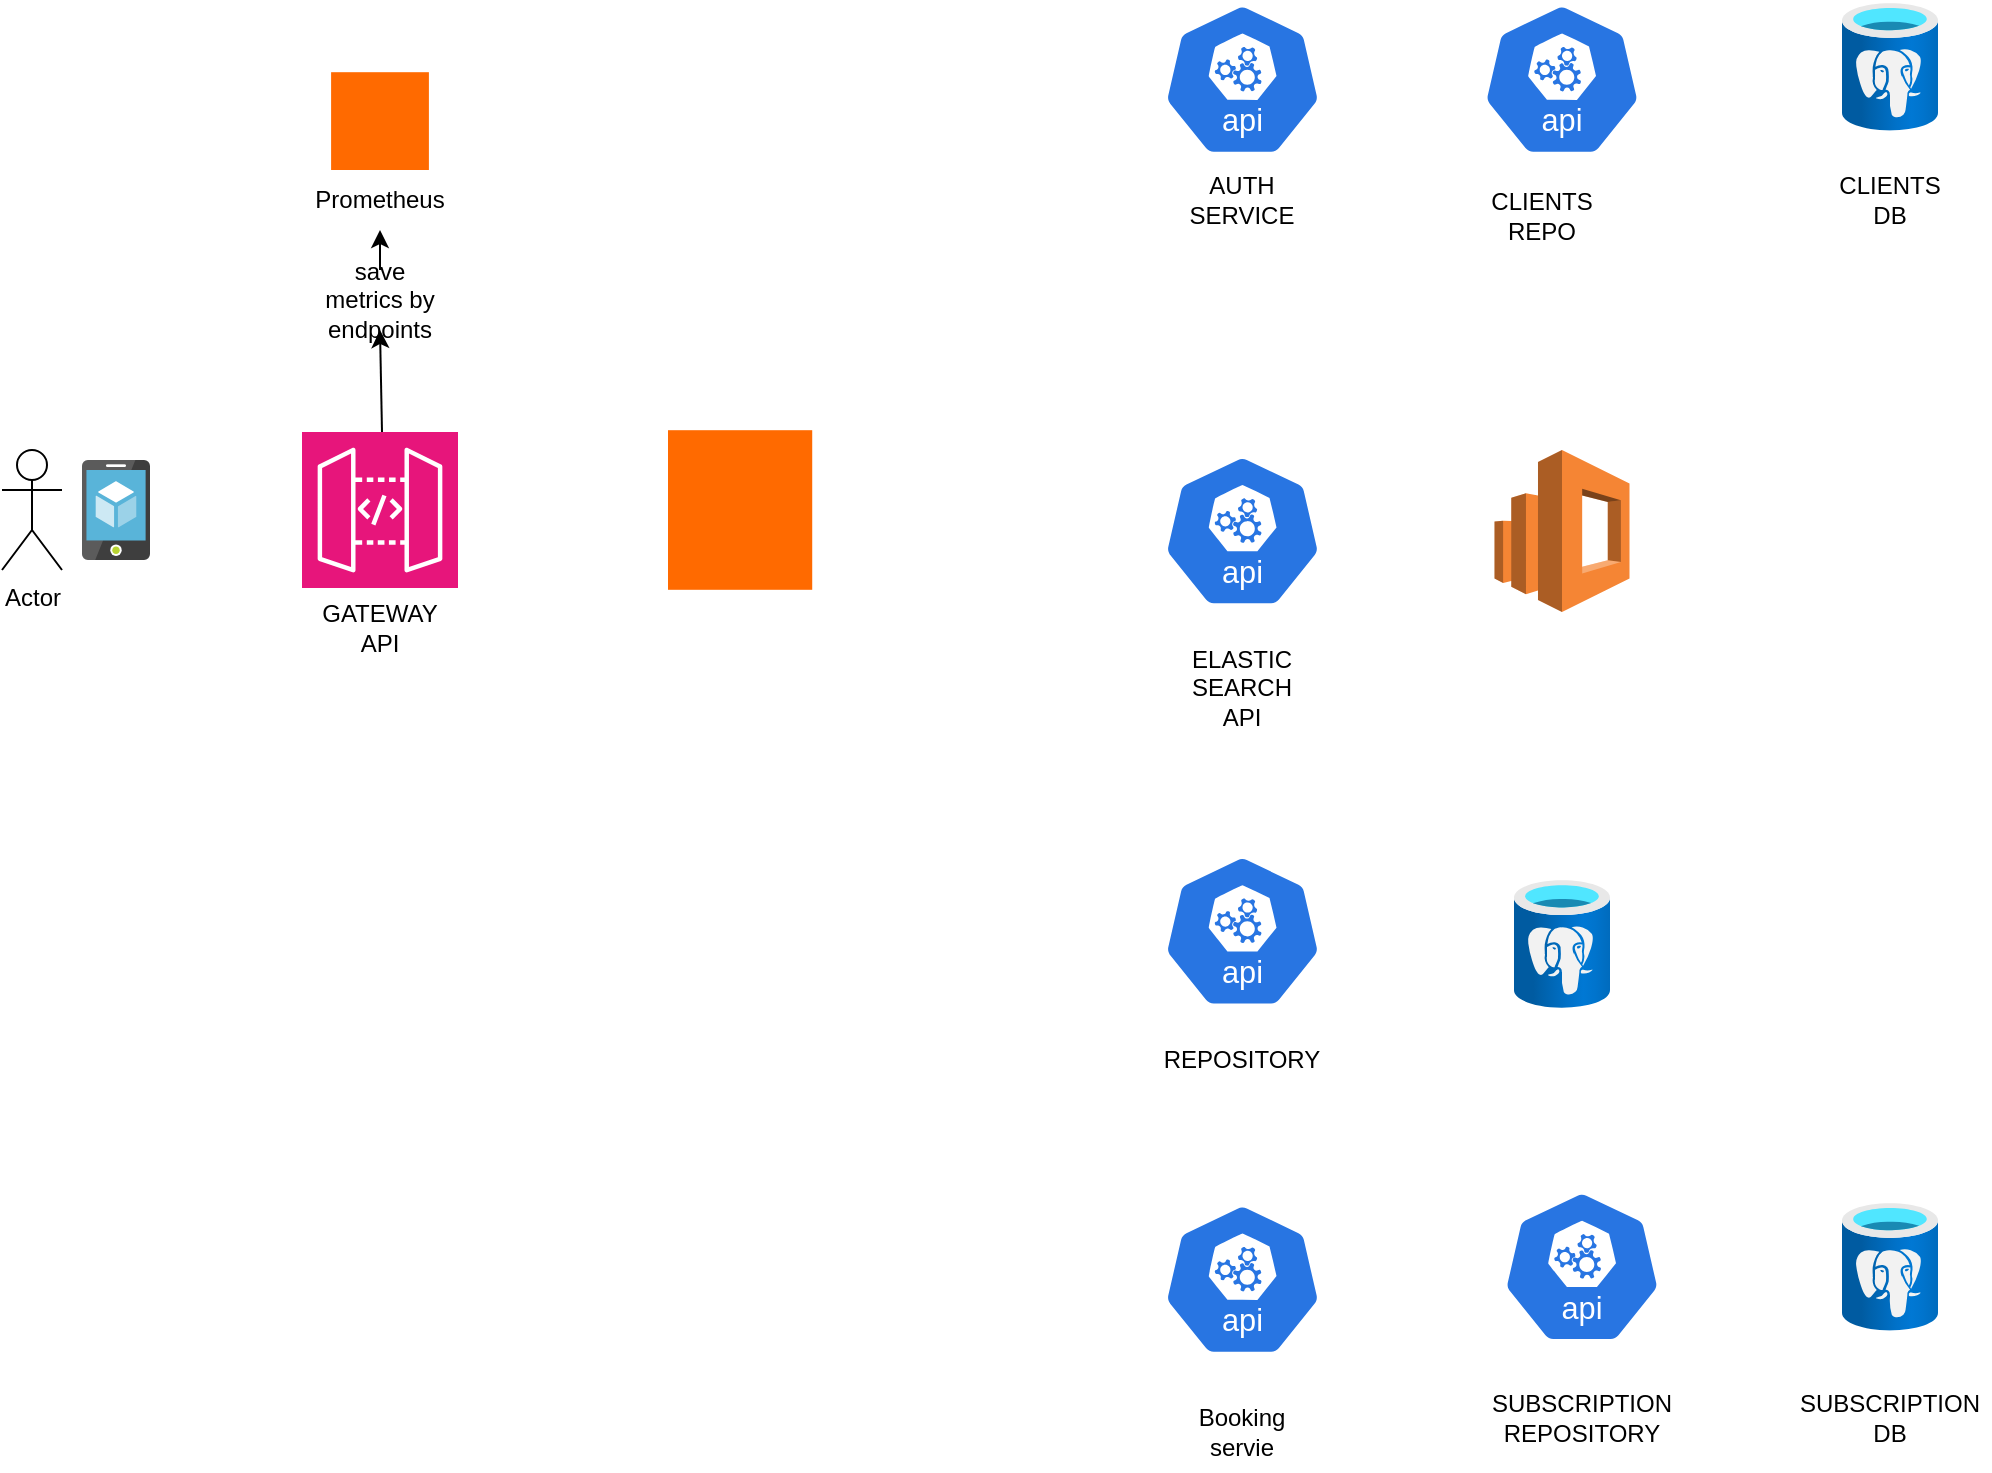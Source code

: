 <mxfile version="25.0.3">
  <diagram name="Page-1" id="qcjHH5lsIiazsaa5W-ul">
    <mxGraphModel dx="1352" dy="788" grid="1" gridSize="10" guides="1" tooltips="1" connect="1" arrows="1" fold="1" page="1" pageScale="1" pageWidth="850" pageHeight="1100" math="0" shadow="0">
      <root>
        <mxCell id="0" />
        <mxCell id="1" parent="0" />
        <mxCell id="UwGBYlB62zekXMj5KIBy-1" value="" style="image;sketch=0;aspect=fixed;html=1;points=[];align=center;fontSize=12;image=img/lib/mscae/App_Service_Mobile_App.svg;" parent="1" vertex="1">
          <mxGeometry x="60" y="305" width="34" height="50" as="geometry" />
        </mxCell>
        <mxCell id="UwGBYlB62zekXMj5KIBy-3" value="" style="sketch=0;points=[[0,0,0],[0.25,0,0],[0.5,0,0],[0.75,0,0],[1,0,0],[0,1,0],[0.25,1,0],[0.5,1,0],[0.75,1,0],[1,1,0],[0,0.25,0],[0,0.5,0],[0,0.75,0],[1,0.25,0],[1,0.5,0],[1,0.75,0]];outlineConnect=0;fontColor=#232F3E;fillColor=#E7157B;strokeColor=#ffffff;dashed=0;verticalLabelPosition=bottom;verticalAlign=top;align=center;html=1;fontSize=12;fontStyle=0;aspect=fixed;shape=mxgraph.aws4.resourceIcon;resIcon=mxgraph.aws4.api_gateway;" parent="1" vertex="1">
          <mxGeometry x="170" y="291" width="78" height="78" as="geometry" />
        </mxCell>
        <mxCell id="UwGBYlB62zekXMj5KIBy-4" value="" style="aspect=fixed;sketch=0;html=1;dashed=0;whitespace=wrap;verticalLabelPosition=bottom;verticalAlign=top;fillColor=#2875E2;strokeColor=#ffffff;points=[[0.005,0.63,0],[0.1,0.2,0],[0.9,0.2,0],[0.5,0,0],[0.995,0.63,0],[0.72,0.99,0],[0.5,1,0],[0.28,0.99,0]];shape=mxgraph.kubernetes.icon2;kubernetesLabel=1;prIcon=api" parent="1" vertex="1">
          <mxGeometry x="600.25" y="302.1" width="80" height="76.8" as="geometry" />
        </mxCell>
        <mxCell id="UwGBYlB62zekXMj5KIBy-5" value="" style="outlineConnect=0;dashed=0;verticalLabelPosition=bottom;verticalAlign=top;align=center;html=1;shape=mxgraph.aws3.elasticsearch_service;fillColor=#F58534;gradientColor=none;" parent="1" vertex="1">
          <mxGeometry x="766.25" y="300" width="67.5" height="81" as="geometry" />
        </mxCell>
        <mxCell id="UwGBYlB62zekXMj5KIBy-6" value="" style="aspect=fixed;sketch=0;html=1;dashed=0;whitespace=wrap;verticalLabelPosition=bottom;verticalAlign=top;fillColor=#2875E2;strokeColor=#ffffff;points=[[0.005,0.63,0],[0.1,0.2,0],[0.9,0.2,0],[0.5,0,0],[0.995,0.63,0],[0.72,0.99,0],[0.5,1,0],[0.28,0.99,0]];shape=mxgraph.kubernetes.icon2;kubernetesLabel=1;prIcon=api" parent="1" vertex="1">
          <mxGeometry x="600.25" y="502.2" width="80" height="76.8" as="geometry" />
        </mxCell>
        <mxCell id="UwGBYlB62zekXMj5KIBy-7" value="" style="image;aspect=fixed;html=1;points=[];align=center;fontSize=12;image=img/lib/azure2/databases/Azure_Database_PostgreSQL_Server.svg;" parent="1" vertex="1">
          <mxGeometry x="776" y="515" width="48" height="64" as="geometry" />
        </mxCell>
        <mxCell id="feQHXw3CqpQp4v3quzRs-2" value="Actor" style="shape=umlActor;verticalLabelPosition=bottom;verticalAlign=top;html=1;outlineConnect=0;" vertex="1" parent="1">
          <mxGeometry x="20" y="300" width="30" height="60" as="geometry" />
        </mxCell>
        <mxCell id="feQHXw3CqpQp4v3quzRs-6" value="GATEWAY API" style="text;html=1;align=center;verticalAlign=middle;whiteSpace=wrap;rounded=0;" vertex="1" parent="1">
          <mxGeometry x="179" y="374" width="60" height="30" as="geometry" />
        </mxCell>
        <mxCell id="feQHXw3CqpQp4v3quzRs-7" value="ELASTIC SEARCH API" style="text;html=1;align=center;verticalAlign=middle;whiteSpace=wrap;rounded=0;" vertex="1" parent="1">
          <mxGeometry x="610.25" y="404" width="60" height="30" as="geometry" />
        </mxCell>
        <mxCell id="feQHXw3CqpQp4v3quzRs-8" value="REPOSITORY" style="text;html=1;align=center;verticalAlign=middle;whiteSpace=wrap;rounded=0;" vertex="1" parent="1">
          <mxGeometry x="610.25" y="590" width="60" height="30" as="geometry" />
        </mxCell>
        <mxCell id="feQHXw3CqpQp4v3quzRs-9" value="" style="aspect=fixed;sketch=0;html=1;dashed=0;whitespace=wrap;verticalLabelPosition=bottom;verticalAlign=top;fillColor=#2875E2;strokeColor=#ffffff;points=[[0.005,0.63,0],[0.1,0.2,0],[0.9,0.2,0],[0.5,0,0],[0.995,0.63,0],[0.72,0.99,0],[0.5,1,0],[0.28,0.99,0]];shape=mxgraph.kubernetes.icon2;kubernetesLabel=1;prIcon=api" vertex="1" parent="1">
          <mxGeometry x="600.25" y="76.4" width="80" height="76.8" as="geometry" />
        </mxCell>
        <mxCell id="feQHXw3CqpQp4v3quzRs-10" value="AUTH SERVICE" style="text;html=1;align=center;verticalAlign=middle;whiteSpace=wrap;rounded=0;" vertex="1" parent="1">
          <mxGeometry x="610.25" y="160" width="60" height="30" as="geometry" />
        </mxCell>
        <mxCell id="feQHXw3CqpQp4v3quzRs-11" value="" style="image;aspect=fixed;html=1;points=[];align=center;fontSize=12;image=img/lib/azure2/databases/Azure_Database_PostgreSQL_Server.svg;" vertex="1" parent="1">
          <mxGeometry x="940" y="76.4" width="48" height="64" as="geometry" />
        </mxCell>
        <mxCell id="feQHXw3CqpQp4v3quzRs-13" value="" style="points=[];aspect=fixed;html=1;align=center;shadow=0;dashed=0;fillColor=#FF6A00;strokeColor=none;shape=mxgraph.alibaba_cloud.prometheus;" vertex="1" parent="1">
          <mxGeometry x="184.55" y="111.1" width="48.9" height="48.9" as="geometry" />
        </mxCell>
        <mxCell id="feQHXw3CqpQp4v3quzRs-14" value="Prometheus" style="text;html=1;align=center;verticalAlign=middle;whiteSpace=wrap;rounded=0;" vertex="1" parent="1">
          <mxGeometry x="179" y="160" width="60" height="30" as="geometry" />
        </mxCell>
        <mxCell id="feQHXw3CqpQp4v3quzRs-15" value="" style="endArrow=classic;html=1;rounded=0;entryX=0.5;entryY=1;entryDx=0;entryDy=0;" edge="1" parent="1" source="feQHXw3CqpQp4v3quzRs-16" target="feQHXw3CqpQp4v3quzRs-14">
          <mxGeometry width="50" height="50" relative="1" as="geometry">
            <mxPoint x="210" y="291" as="sourcePoint" />
            <mxPoint x="220" y="220" as="targetPoint" />
          </mxGeometry>
        </mxCell>
        <mxCell id="feQHXw3CqpQp4v3quzRs-18" value="" style="endArrow=classic;html=1;rounded=0;entryX=0.5;entryY=1;entryDx=0;entryDy=0;" edge="1" parent="1" target="feQHXw3CqpQp4v3quzRs-16">
          <mxGeometry width="50" height="50" relative="1" as="geometry">
            <mxPoint x="210" y="291" as="sourcePoint" />
            <mxPoint x="209" y="190" as="targetPoint" />
          </mxGeometry>
        </mxCell>
        <mxCell id="feQHXw3CqpQp4v3quzRs-16" value="save metrics by endpoints" style="text;html=1;align=center;verticalAlign=middle;whiteSpace=wrap;rounded=0;" vertex="1" parent="1">
          <mxGeometry x="179" y="210" width="60" height="30" as="geometry" />
        </mxCell>
        <mxCell id="feQHXw3CqpQp4v3quzRs-19" value="" style="aspect=fixed;sketch=0;html=1;dashed=0;whitespace=wrap;verticalLabelPosition=bottom;verticalAlign=top;fillColor=#2875E2;strokeColor=#ffffff;points=[[0.005,0.63,0],[0.1,0.2,0],[0.9,0.2,0],[0.5,0,0],[0.995,0.63,0],[0.72,0.99,0],[0.5,1,0],[0.28,0.99,0]];shape=mxgraph.kubernetes.icon2;kubernetesLabel=1;prIcon=api" vertex="1" parent="1">
          <mxGeometry x="760" y="76.4" width="80" height="76.8" as="geometry" />
        </mxCell>
        <mxCell id="feQHXw3CqpQp4v3quzRs-20" value="CLIENTS REPO" style="text;html=1;align=center;verticalAlign=middle;whiteSpace=wrap;rounded=0;" vertex="1" parent="1">
          <mxGeometry x="760" y="168" width="60" height="30" as="geometry" />
        </mxCell>
        <mxCell id="feQHXw3CqpQp4v3quzRs-22" value="CLIENTS DB" style="text;html=1;align=center;verticalAlign=middle;whiteSpace=wrap;rounded=0;" vertex="1" parent="1">
          <mxGeometry x="934" y="160" width="60" height="30" as="geometry" />
        </mxCell>
        <mxCell id="feQHXw3CqpQp4v3quzRs-27" value="" style="aspect=fixed;sketch=0;html=1;dashed=0;whitespace=wrap;verticalLabelPosition=bottom;verticalAlign=top;fillColor=#2875E2;strokeColor=#ffffff;points=[[0.005,0.63,0],[0.1,0.2,0],[0.9,0.2,0],[0.5,0,0],[0.995,0.63,0],[0.72,0.99,0],[0.5,1,0],[0.28,0.99,0]];shape=mxgraph.kubernetes.icon2;kubernetesLabel=1;prIcon=api" vertex="1" parent="1">
          <mxGeometry x="600.25" y="676.4" width="80" height="76.8" as="geometry" />
        </mxCell>
        <mxCell id="feQHXw3CqpQp4v3quzRs-28" value="Booking servie" style="text;html=1;align=center;verticalAlign=middle;whiteSpace=wrap;rounded=0;" vertex="1" parent="1">
          <mxGeometry x="610.25" y="776.4" width="60" height="30" as="geometry" />
        </mxCell>
        <mxCell id="feQHXw3CqpQp4v3quzRs-29" value="" style="image;aspect=fixed;html=1;points=[];align=center;fontSize=12;image=img/lib/azure2/databases/Azure_Database_PostgreSQL_Server.svg;" vertex="1" parent="1">
          <mxGeometry x="940" y="676.4" width="48" height="64" as="geometry" />
        </mxCell>
        <mxCell id="feQHXw3CqpQp4v3quzRs-31" value="" style="aspect=fixed;sketch=0;html=1;dashed=0;whitespace=wrap;verticalLabelPosition=bottom;verticalAlign=top;fillColor=#2875E2;strokeColor=#ffffff;points=[[0.005,0.63,0],[0.1,0.2,0],[0.9,0.2,0],[0.5,0,0],[0.995,0.63,0],[0.72,0.99,0],[0.5,1,0],[0.28,0.99,0]];shape=mxgraph.kubernetes.icon2;kubernetesLabel=1;prIcon=api" vertex="1" parent="1">
          <mxGeometry x="770" y="670" width="80" height="76.8" as="geometry" />
        </mxCell>
        <mxCell id="feQHXw3CqpQp4v3quzRs-32" value="SUBSCRIPTION&lt;div&gt;REPOSITORY&lt;/div&gt;" style="text;html=1;align=center;verticalAlign=middle;whiteSpace=wrap;rounded=0;" vertex="1" parent="1">
          <mxGeometry x="760" y="758" width="100" height="52" as="geometry" />
        </mxCell>
        <mxCell id="feQHXw3CqpQp4v3quzRs-33" value="SUBSCRIPTION DB" style="text;html=1;align=center;verticalAlign=middle;whiteSpace=wrap;rounded=0;" vertex="1" parent="1">
          <mxGeometry x="914" y="758" width="100" height="52" as="geometry" />
        </mxCell>
        <mxCell id="feQHXw3CqpQp4v3quzRs-34" value="" style="points=[];aspect=fixed;html=1;align=center;shadow=0;dashed=0;fillColor=#FF6A00;strokeColor=none;shape=mxgraph.alibaba_cloud.mq_message_queue;" vertex="1" parent="1">
          <mxGeometry x="353" y="290.1" width="72.11" height="79.8" as="geometry" />
        </mxCell>
      </root>
    </mxGraphModel>
  </diagram>
</mxfile>
